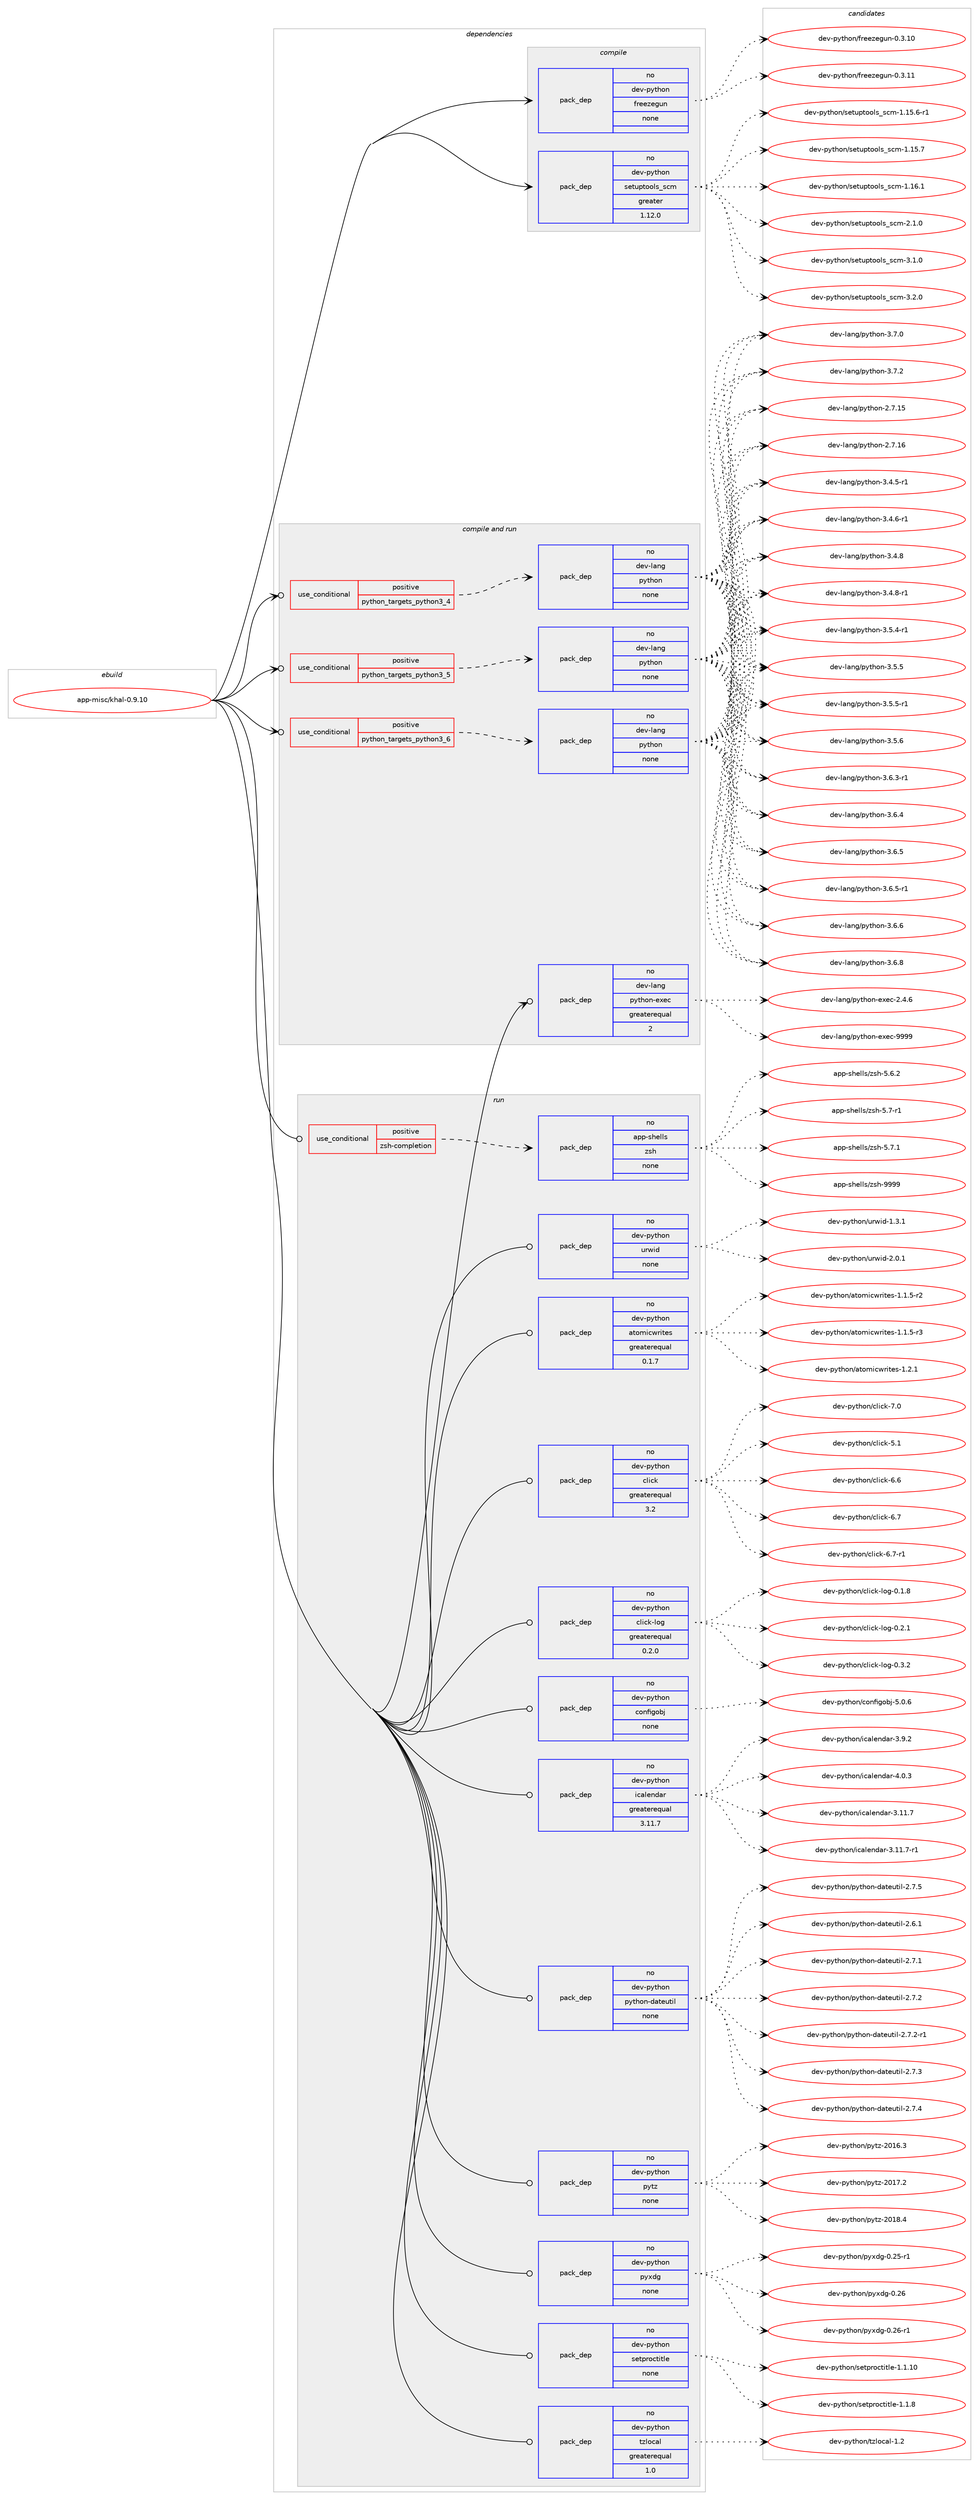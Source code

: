 digraph prolog {

# *************
# Graph options
# *************

newrank=true;
concentrate=true;
compound=true;
graph [rankdir=LR,fontname=Helvetica,fontsize=10,ranksep=1.5];#, ranksep=2.5, nodesep=0.2];
edge  [arrowhead=vee];
node  [fontname=Helvetica,fontsize=10];

# **********
# The ebuild
# **********

subgraph cluster_leftcol {
color=gray;
rank=same;
label=<<i>ebuild</i>>;
id [label="app-misc/khal-0.9.10", color=red, width=4, href="../app-misc/khal-0.9.10.svg"];
}

# ****************
# The dependencies
# ****************

subgraph cluster_midcol {
color=gray;
label=<<i>dependencies</i>>;
subgraph cluster_compile {
fillcolor="#eeeeee";
style=filled;
label=<<i>compile</i>>;
subgraph pack925752 {
dependency1299375 [label=<<TABLE BORDER="0" CELLBORDER="1" CELLSPACING="0" CELLPADDING="4" WIDTH="220"><TR><TD ROWSPAN="6" CELLPADDING="30">pack_dep</TD></TR><TR><TD WIDTH="110">no</TD></TR><TR><TD>dev-python</TD></TR><TR><TD>freezegun</TD></TR><TR><TD>none</TD></TR><TR><TD></TD></TR></TABLE>>, shape=none, color=blue];
}
id:e -> dependency1299375:w [weight=20,style="solid",arrowhead="vee"];
subgraph pack925753 {
dependency1299376 [label=<<TABLE BORDER="0" CELLBORDER="1" CELLSPACING="0" CELLPADDING="4" WIDTH="220"><TR><TD ROWSPAN="6" CELLPADDING="30">pack_dep</TD></TR><TR><TD WIDTH="110">no</TD></TR><TR><TD>dev-python</TD></TR><TR><TD>setuptools_scm</TD></TR><TR><TD>greater</TD></TR><TR><TD>1.12.0</TD></TR></TABLE>>, shape=none, color=blue];
}
id:e -> dependency1299376:w [weight=20,style="solid",arrowhead="vee"];
}
subgraph cluster_compileandrun {
fillcolor="#eeeeee";
style=filled;
label=<<i>compile and run</i>>;
subgraph cond353402 {
dependency1299377 [label=<<TABLE BORDER="0" CELLBORDER="1" CELLSPACING="0" CELLPADDING="4"><TR><TD ROWSPAN="3" CELLPADDING="10">use_conditional</TD></TR><TR><TD>positive</TD></TR><TR><TD>python_targets_python3_4</TD></TR></TABLE>>, shape=none, color=red];
subgraph pack925754 {
dependency1299378 [label=<<TABLE BORDER="0" CELLBORDER="1" CELLSPACING="0" CELLPADDING="4" WIDTH="220"><TR><TD ROWSPAN="6" CELLPADDING="30">pack_dep</TD></TR><TR><TD WIDTH="110">no</TD></TR><TR><TD>dev-lang</TD></TR><TR><TD>python</TD></TR><TR><TD>none</TD></TR><TR><TD></TD></TR></TABLE>>, shape=none, color=blue];
}
dependency1299377:e -> dependency1299378:w [weight=20,style="dashed",arrowhead="vee"];
}
id:e -> dependency1299377:w [weight=20,style="solid",arrowhead="odotvee"];
subgraph cond353403 {
dependency1299379 [label=<<TABLE BORDER="0" CELLBORDER="1" CELLSPACING="0" CELLPADDING="4"><TR><TD ROWSPAN="3" CELLPADDING="10">use_conditional</TD></TR><TR><TD>positive</TD></TR><TR><TD>python_targets_python3_5</TD></TR></TABLE>>, shape=none, color=red];
subgraph pack925755 {
dependency1299380 [label=<<TABLE BORDER="0" CELLBORDER="1" CELLSPACING="0" CELLPADDING="4" WIDTH="220"><TR><TD ROWSPAN="6" CELLPADDING="30">pack_dep</TD></TR><TR><TD WIDTH="110">no</TD></TR><TR><TD>dev-lang</TD></TR><TR><TD>python</TD></TR><TR><TD>none</TD></TR><TR><TD></TD></TR></TABLE>>, shape=none, color=blue];
}
dependency1299379:e -> dependency1299380:w [weight=20,style="dashed",arrowhead="vee"];
}
id:e -> dependency1299379:w [weight=20,style="solid",arrowhead="odotvee"];
subgraph cond353404 {
dependency1299381 [label=<<TABLE BORDER="0" CELLBORDER="1" CELLSPACING="0" CELLPADDING="4"><TR><TD ROWSPAN="3" CELLPADDING="10">use_conditional</TD></TR><TR><TD>positive</TD></TR><TR><TD>python_targets_python3_6</TD></TR></TABLE>>, shape=none, color=red];
subgraph pack925756 {
dependency1299382 [label=<<TABLE BORDER="0" CELLBORDER="1" CELLSPACING="0" CELLPADDING="4" WIDTH="220"><TR><TD ROWSPAN="6" CELLPADDING="30">pack_dep</TD></TR><TR><TD WIDTH="110">no</TD></TR><TR><TD>dev-lang</TD></TR><TR><TD>python</TD></TR><TR><TD>none</TD></TR><TR><TD></TD></TR></TABLE>>, shape=none, color=blue];
}
dependency1299381:e -> dependency1299382:w [weight=20,style="dashed",arrowhead="vee"];
}
id:e -> dependency1299381:w [weight=20,style="solid",arrowhead="odotvee"];
subgraph pack925757 {
dependency1299383 [label=<<TABLE BORDER="0" CELLBORDER="1" CELLSPACING="0" CELLPADDING="4" WIDTH="220"><TR><TD ROWSPAN="6" CELLPADDING="30">pack_dep</TD></TR><TR><TD WIDTH="110">no</TD></TR><TR><TD>dev-lang</TD></TR><TR><TD>python-exec</TD></TR><TR><TD>greaterequal</TD></TR><TR><TD>2</TD></TR></TABLE>>, shape=none, color=blue];
}
id:e -> dependency1299383:w [weight=20,style="solid",arrowhead="odotvee"];
}
subgraph cluster_run {
fillcolor="#eeeeee";
style=filled;
label=<<i>run</i>>;
subgraph cond353405 {
dependency1299384 [label=<<TABLE BORDER="0" CELLBORDER="1" CELLSPACING="0" CELLPADDING="4"><TR><TD ROWSPAN="3" CELLPADDING="10">use_conditional</TD></TR><TR><TD>positive</TD></TR><TR><TD>zsh-completion</TD></TR></TABLE>>, shape=none, color=red];
subgraph pack925758 {
dependency1299385 [label=<<TABLE BORDER="0" CELLBORDER="1" CELLSPACING="0" CELLPADDING="4" WIDTH="220"><TR><TD ROWSPAN="6" CELLPADDING="30">pack_dep</TD></TR><TR><TD WIDTH="110">no</TD></TR><TR><TD>app-shells</TD></TR><TR><TD>zsh</TD></TR><TR><TD>none</TD></TR><TR><TD></TD></TR></TABLE>>, shape=none, color=blue];
}
dependency1299384:e -> dependency1299385:w [weight=20,style="dashed",arrowhead="vee"];
}
id:e -> dependency1299384:w [weight=20,style="solid",arrowhead="odot"];
subgraph pack925759 {
dependency1299386 [label=<<TABLE BORDER="0" CELLBORDER="1" CELLSPACING="0" CELLPADDING="4" WIDTH="220"><TR><TD ROWSPAN="6" CELLPADDING="30">pack_dep</TD></TR><TR><TD WIDTH="110">no</TD></TR><TR><TD>dev-python</TD></TR><TR><TD>atomicwrites</TD></TR><TR><TD>greaterequal</TD></TR><TR><TD>0.1.7</TD></TR></TABLE>>, shape=none, color=blue];
}
id:e -> dependency1299386:w [weight=20,style="solid",arrowhead="odot"];
subgraph pack925760 {
dependency1299387 [label=<<TABLE BORDER="0" CELLBORDER="1" CELLSPACING="0" CELLPADDING="4" WIDTH="220"><TR><TD ROWSPAN="6" CELLPADDING="30">pack_dep</TD></TR><TR><TD WIDTH="110">no</TD></TR><TR><TD>dev-python</TD></TR><TR><TD>click</TD></TR><TR><TD>greaterequal</TD></TR><TR><TD>3.2</TD></TR></TABLE>>, shape=none, color=blue];
}
id:e -> dependency1299387:w [weight=20,style="solid",arrowhead="odot"];
subgraph pack925761 {
dependency1299388 [label=<<TABLE BORDER="0" CELLBORDER="1" CELLSPACING="0" CELLPADDING="4" WIDTH="220"><TR><TD ROWSPAN="6" CELLPADDING="30">pack_dep</TD></TR><TR><TD WIDTH="110">no</TD></TR><TR><TD>dev-python</TD></TR><TR><TD>click-log</TD></TR><TR><TD>greaterequal</TD></TR><TR><TD>0.2.0</TD></TR></TABLE>>, shape=none, color=blue];
}
id:e -> dependency1299388:w [weight=20,style="solid",arrowhead="odot"];
subgraph pack925762 {
dependency1299389 [label=<<TABLE BORDER="0" CELLBORDER="1" CELLSPACING="0" CELLPADDING="4" WIDTH="220"><TR><TD ROWSPAN="6" CELLPADDING="30">pack_dep</TD></TR><TR><TD WIDTH="110">no</TD></TR><TR><TD>dev-python</TD></TR><TR><TD>configobj</TD></TR><TR><TD>none</TD></TR><TR><TD></TD></TR></TABLE>>, shape=none, color=blue];
}
id:e -> dependency1299389:w [weight=20,style="solid",arrowhead="odot"];
subgraph pack925763 {
dependency1299390 [label=<<TABLE BORDER="0" CELLBORDER="1" CELLSPACING="0" CELLPADDING="4" WIDTH="220"><TR><TD ROWSPAN="6" CELLPADDING="30">pack_dep</TD></TR><TR><TD WIDTH="110">no</TD></TR><TR><TD>dev-python</TD></TR><TR><TD>icalendar</TD></TR><TR><TD>greaterequal</TD></TR><TR><TD>3.11.7</TD></TR></TABLE>>, shape=none, color=blue];
}
id:e -> dependency1299390:w [weight=20,style="solid",arrowhead="odot"];
subgraph pack925764 {
dependency1299391 [label=<<TABLE BORDER="0" CELLBORDER="1" CELLSPACING="0" CELLPADDING="4" WIDTH="220"><TR><TD ROWSPAN="6" CELLPADDING="30">pack_dep</TD></TR><TR><TD WIDTH="110">no</TD></TR><TR><TD>dev-python</TD></TR><TR><TD>python-dateutil</TD></TR><TR><TD>none</TD></TR><TR><TD></TD></TR></TABLE>>, shape=none, color=blue];
}
id:e -> dependency1299391:w [weight=20,style="solid",arrowhead="odot"];
subgraph pack925765 {
dependency1299392 [label=<<TABLE BORDER="0" CELLBORDER="1" CELLSPACING="0" CELLPADDING="4" WIDTH="220"><TR><TD ROWSPAN="6" CELLPADDING="30">pack_dep</TD></TR><TR><TD WIDTH="110">no</TD></TR><TR><TD>dev-python</TD></TR><TR><TD>pytz</TD></TR><TR><TD>none</TD></TR><TR><TD></TD></TR></TABLE>>, shape=none, color=blue];
}
id:e -> dependency1299392:w [weight=20,style="solid",arrowhead="odot"];
subgraph pack925766 {
dependency1299393 [label=<<TABLE BORDER="0" CELLBORDER="1" CELLSPACING="0" CELLPADDING="4" WIDTH="220"><TR><TD ROWSPAN="6" CELLPADDING="30">pack_dep</TD></TR><TR><TD WIDTH="110">no</TD></TR><TR><TD>dev-python</TD></TR><TR><TD>pyxdg</TD></TR><TR><TD>none</TD></TR><TR><TD></TD></TR></TABLE>>, shape=none, color=blue];
}
id:e -> dependency1299393:w [weight=20,style="solid",arrowhead="odot"];
subgraph pack925767 {
dependency1299394 [label=<<TABLE BORDER="0" CELLBORDER="1" CELLSPACING="0" CELLPADDING="4" WIDTH="220"><TR><TD ROWSPAN="6" CELLPADDING="30">pack_dep</TD></TR><TR><TD WIDTH="110">no</TD></TR><TR><TD>dev-python</TD></TR><TR><TD>setproctitle</TD></TR><TR><TD>none</TD></TR><TR><TD></TD></TR></TABLE>>, shape=none, color=blue];
}
id:e -> dependency1299394:w [weight=20,style="solid",arrowhead="odot"];
subgraph pack925768 {
dependency1299395 [label=<<TABLE BORDER="0" CELLBORDER="1" CELLSPACING="0" CELLPADDING="4" WIDTH="220"><TR><TD ROWSPAN="6" CELLPADDING="30">pack_dep</TD></TR><TR><TD WIDTH="110">no</TD></TR><TR><TD>dev-python</TD></TR><TR><TD>tzlocal</TD></TR><TR><TD>greaterequal</TD></TR><TR><TD>1.0</TD></TR></TABLE>>, shape=none, color=blue];
}
id:e -> dependency1299395:w [weight=20,style="solid",arrowhead="odot"];
subgraph pack925769 {
dependency1299396 [label=<<TABLE BORDER="0" CELLBORDER="1" CELLSPACING="0" CELLPADDING="4" WIDTH="220"><TR><TD ROWSPAN="6" CELLPADDING="30">pack_dep</TD></TR><TR><TD WIDTH="110">no</TD></TR><TR><TD>dev-python</TD></TR><TR><TD>urwid</TD></TR><TR><TD>none</TD></TR><TR><TD></TD></TR></TABLE>>, shape=none, color=blue];
}
id:e -> dependency1299396:w [weight=20,style="solid",arrowhead="odot"];
}
}

# **************
# The candidates
# **************

subgraph cluster_choices {
rank=same;
color=gray;
label=<<i>candidates</i>>;

subgraph choice925752 {
color=black;
nodesep=1;
choice100101118451121211161041111104710211410110112210110311711045484651464948 [label="dev-python/freezegun-0.3.10", color=red, width=4,href="../dev-python/freezegun-0.3.10.svg"];
choice100101118451121211161041111104710211410110112210110311711045484651464949 [label="dev-python/freezegun-0.3.11", color=red, width=4,href="../dev-python/freezegun-0.3.11.svg"];
dependency1299375:e -> choice100101118451121211161041111104710211410110112210110311711045484651464948:w [style=dotted,weight="100"];
dependency1299375:e -> choice100101118451121211161041111104710211410110112210110311711045484651464949:w [style=dotted,weight="100"];
}
subgraph choice925753 {
color=black;
nodesep=1;
choice10010111845112121116104111110471151011161171121161111111081159511599109454946495346544511449 [label="dev-python/setuptools_scm-1.15.6-r1", color=red, width=4,href="../dev-python/setuptools_scm-1.15.6-r1.svg"];
choice1001011184511212111610411111047115101116117112116111111108115951159910945494649534655 [label="dev-python/setuptools_scm-1.15.7", color=red, width=4,href="../dev-python/setuptools_scm-1.15.7.svg"];
choice1001011184511212111610411111047115101116117112116111111108115951159910945494649544649 [label="dev-python/setuptools_scm-1.16.1", color=red, width=4,href="../dev-python/setuptools_scm-1.16.1.svg"];
choice10010111845112121116104111110471151011161171121161111111081159511599109455046494648 [label="dev-python/setuptools_scm-2.1.0", color=red, width=4,href="../dev-python/setuptools_scm-2.1.0.svg"];
choice10010111845112121116104111110471151011161171121161111111081159511599109455146494648 [label="dev-python/setuptools_scm-3.1.0", color=red, width=4,href="../dev-python/setuptools_scm-3.1.0.svg"];
choice10010111845112121116104111110471151011161171121161111111081159511599109455146504648 [label="dev-python/setuptools_scm-3.2.0", color=red, width=4,href="../dev-python/setuptools_scm-3.2.0.svg"];
dependency1299376:e -> choice10010111845112121116104111110471151011161171121161111111081159511599109454946495346544511449:w [style=dotted,weight="100"];
dependency1299376:e -> choice1001011184511212111610411111047115101116117112116111111108115951159910945494649534655:w [style=dotted,weight="100"];
dependency1299376:e -> choice1001011184511212111610411111047115101116117112116111111108115951159910945494649544649:w [style=dotted,weight="100"];
dependency1299376:e -> choice10010111845112121116104111110471151011161171121161111111081159511599109455046494648:w [style=dotted,weight="100"];
dependency1299376:e -> choice10010111845112121116104111110471151011161171121161111111081159511599109455146494648:w [style=dotted,weight="100"];
dependency1299376:e -> choice10010111845112121116104111110471151011161171121161111111081159511599109455146504648:w [style=dotted,weight="100"];
}
subgraph choice925754 {
color=black;
nodesep=1;
choice10010111845108971101034711212111610411111045504655464953 [label="dev-lang/python-2.7.15", color=red, width=4,href="../dev-lang/python-2.7.15.svg"];
choice10010111845108971101034711212111610411111045504655464954 [label="dev-lang/python-2.7.16", color=red, width=4,href="../dev-lang/python-2.7.16.svg"];
choice1001011184510897110103471121211161041111104551465246534511449 [label="dev-lang/python-3.4.5-r1", color=red, width=4,href="../dev-lang/python-3.4.5-r1.svg"];
choice1001011184510897110103471121211161041111104551465246544511449 [label="dev-lang/python-3.4.6-r1", color=red, width=4,href="../dev-lang/python-3.4.6-r1.svg"];
choice100101118451089711010347112121116104111110455146524656 [label="dev-lang/python-3.4.8", color=red, width=4,href="../dev-lang/python-3.4.8.svg"];
choice1001011184510897110103471121211161041111104551465246564511449 [label="dev-lang/python-3.4.8-r1", color=red, width=4,href="../dev-lang/python-3.4.8-r1.svg"];
choice1001011184510897110103471121211161041111104551465346524511449 [label="dev-lang/python-3.5.4-r1", color=red, width=4,href="../dev-lang/python-3.5.4-r1.svg"];
choice100101118451089711010347112121116104111110455146534653 [label="dev-lang/python-3.5.5", color=red, width=4,href="../dev-lang/python-3.5.5.svg"];
choice1001011184510897110103471121211161041111104551465346534511449 [label="dev-lang/python-3.5.5-r1", color=red, width=4,href="../dev-lang/python-3.5.5-r1.svg"];
choice100101118451089711010347112121116104111110455146534654 [label="dev-lang/python-3.5.6", color=red, width=4,href="../dev-lang/python-3.5.6.svg"];
choice1001011184510897110103471121211161041111104551465446514511449 [label="dev-lang/python-3.6.3-r1", color=red, width=4,href="../dev-lang/python-3.6.3-r1.svg"];
choice100101118451089711010347112121116104111110455146544652 [label="dev-lang/python-3.6.4", color=red, width=4,href="../dev-lang/python-3.6.4.svg"];
choice100101118451089711010347112121116104111110455146544653 [label="dev-lang/python-3.6.5", color=red, width=4,href="../dev-lang/python-3.6.5.svg"];
choice1001011184510897110103471121211161041111104551465446534511449 [label="dev-lang/python-3.6.5-r1", color=red, width=4,href="../dev-lang/python-3.6.5-r1.svg"];
choice100101118451089711010347112121116104111110455146544654 [label="dev-lang/python-3.6.6", color=red, width=4,href="../dev-lang/python-3.6.6.svg"];
choice100101118451089711010347112121116104111110455146544656 [label="dev-lang/python-3.6.8", color=red, width=4,href="../dev-lang/python-3.6.8.svg"];
choice100101118451089711010347112121116104111110455146554648 [label="dev-lang/python-3.7.0", color=red, width=4,href="../dev-lang/python-3.7.0.svg"];
choice100101118451089711010347112121116104111110455146554650 [label="dev-lang/python-3.7.2", color=red, width=4,href="../dev-lang/python-3.7.2.svg"];
dependency1299378:e -> choice10010111845108971101034711212111610411111045504655464953:w [style=dotted,weight="100"];
dependency1299378:e -> choice10010111845108971101034711212111610411111045504655464954:w [style=dotted,weight="100"];
dependency1299378:e -> choice1001011184510897110103471121211161041111104551465246534511449:w [style=dotted,weight="100"];
dependency1299378:e -> choice1001011184510897110103471121211161041111104551465246544511449:w [style=dotted,weight="100"];
dependency1299378:e -> choice100101118451089711010347112121116104111110455146524656:w [style=dotted,weight="100"];
dependency1299378:e -> choice1001011184510897110103471121211161041111104551465246564511449:w [style=dotted,weight="100"];
dependency1299378:e -> choice1001011184510897110103471121211161041111104551465346524511449:w [style=dotted,weight="100"];
dependency1299378:e -> choice100101118451089711010347112121116104111110455146534653:w [style=dotted,weight="100"];
dependency1299378:e -> choice1001011184510897110103471121211161041111104551465346534511449:w [style=dotted,weight="100"];
dependency1299378:e -> choice100101118451089711010347112121116104111110455146534654:w [style=dotted,weight="100"];
dependency1299378:e -> choice1001011184510897110103471121211161041111104551465446514511449:w [style=dotted,weight="100"];
dependency1299378:e -> choice100101118451089711010347112121116104111110455146544652:w [style=dotted,weight="100"];
dependency1299378:e -> choice100101118451089711010347112121116104111110455146544653:w [style=dotted,weight="100"];
dependency1299378:e -> choice1001011184510897110103471121211161041111104551465446534511449:w [style=dotted,weight="100"];
dependency1299378:e -> choice100101118451089711010347112121116104111110455146544654:w [style=dotted,weight="100"];
dependency1299378:e -> choice100101118451089711010347112121116104111110455146544656:w [style=dotted,weight="100"];
dependency1299378:e -> choice100101118451089711010347112121116104111110455146554648:w [style=dotted,weight="100"];
dependency1299378:e -> choice100101118451089711010347112121116104111110455146554650:w [style=dotted,weight="100"];
}
subgraph choice925755 {
color=black;
nodesep=1;
choice10010111845108971101034711212111610411111045504655464953 [label="dev-lang/python-2.7.15", color=red, width=4,href="../dev-lang/python-2.7.15.svg"];
choice10010111845108971101034711212111610411111045504655464954 [label="dev-lang/python-2.7.16", color=red, width=4,href="../dev-lang/python-2.7.16.svg"];
choice1001011184510897110103471121211161041111104551465246534511449 [label="dev-lang/python-3.4.5-r1", color=red, width=4,href="../dev-lang/python-3.4.5-r1.svg"];
choice1001011184510897110103471121211161041111104551465246544511449 [label="dev-lang/python-3.4.6-r1", color=red, width=4,href="../dev-lang/python-3.4.6-r1.svg"];
choice100101118451089711010347112121116104111110455146524656 [label="dev-lang/python-3.4.8", color=red, width=4,href="../dev-lang/python-3.4.8.svg"];
choice1001011184510897110103471121211161041111104551465246564511449 [label="dev-lang/python-3.4.8-r1", color=red, width=4,href="../dev-lang/python-3.4.8-r1.svg"];
choice1001011184510897110103471121211161041111104551465346524511449 [label="dev-lang/python-3.5.4-r1", color=red, width=4,href="../dev-lang/python-3.5.4-r1.svg"];
choice100101118451089711010347112121116104111110455146534653 [label="dev-lang/python-3.5.5", color=red, width=4,href="../dev-lang/python-3.5.5.svg"];
choice1001011184510897110103471121211161041111104551465346534511449 [label="dev-lang/python-3.5.5-r1", color=red, width=4,href="../dev-lang/python-3.5.5-r1.svg"];
choice100101118451089711010347112121116104111110455146534654 [label="dev-lang/python-3.5.6", color=red, width=4,href="../dev-lang/python-3.5.6.svg"];
choice1001011184510897110103471121211161041111104551465446514511449 [label="dev-lang/python-3.6.3-r1", color=red, width=4,href="../dev-lang/python-3.6.3-r1.svg"];
choice100101118451089711010347112121116104111110455146544652 [label="dev-lang/python-3.6.4", color=red, width=4,href="../dev-lang/python-3.6.4.svg"];
choice100101118451089711010347112121116104111110455146544653 [label="dev-lang/python-3.6.5", color=red, width=4,href="../dev-lang/python-3.6.5.svg"];
choice1001011184510897110103471121211161041111104551465446534511449 [label="dev-lang/python-3.6.5-r1", color=red, width=4,href="../dev-lang/python-3.6.5-r1.svg"];
choice100101118451089711010347112121116104111110455146544654 [label="dev-lang/python-3.6.6", color=red, width=4,href="../dev-lang/python-3.6.6.svg"];
choice100101118451089711010347112121116104111110455146544656 [label="dev-lang/python-3.6.8", color=red, width=4,href="../dev-lang/python-3.6.8.svg"];
choice100101118451089711010347112121116104111110455146554648 [label="dev-lang/python-3.7.0", color=red, width=4,href="../dev-lang/python-3.7.0.svg"];
choice100101118451089711010347112121116104111110455146554650 [label="dev-lang/python-3.7.2", color=red, width=4,href="../dev-lang/python-3.7.2.svg"];
dependency1299380:e -> choice10010111845108971101034711212111610411111045504655464953:w [style=dotted,weight="100"];
dependency1299380:e -> choice10010111845108971101034711212111610411111045504655464954:w [style=dotted,weight="100"];
dependency1299380:e -> choice1001011184510897110103471121211161041111104551465246534511449:w [style=dotted,weight="100"];
dependency1299380:e -> choice1001011184510897110103471121211161041111104551465246544511449:w [style=dotted,weight="100"];
dependency1299380:e -> choice100101118451089711010347112121116104111110455146524656:w [style=dotted,weight="100"];
dependency1299380:e -> choice1001011184510897110103471121211161041111104551465246564511449:w [style=dotted,weight="100"];
dependency1299380:e -> choice1001011184510897110103471121211161041111104551465346524511449:w [style=dotted,weight="100"];
dependency1299380:e -> choice100101118451089711010347112121116104111110455146534653:w [style=dotted,weight="100"];
dependency1299380:e -> choice1001011184510897110103471121211161041111104551465346534511449:w [style=dotted,weight="100"];
dependency1299380:e -> choice100101118451089711010347112121116104111110455146534654:w [style=dotted,weight="100"];
dependency1299380:e -> choice1001011184510897110103471121211161041111104551465446514511449:w [style=dotted,weight="100"];
dependency1299380:e -> choice100101118451089711010347112121116104111110455146544652:w [style=dotted,weight="100"];
dependency1299380:e -> choice100101118451089711010347112121116104111110455146544653:w [style=dotted,weight="100"];
dependency1299380:e -> choice1001011184510897110103471121211161041111104551465446534511449:w [style=dotted,weight="100"];
dependency1299380:e -> choice100101118451089711010347112121116104111110455146544654:w [style=dotted,weight="100"];
dependency1299380:e -> choice100101118451089711010347112121116104111110455146544656:w [style=dotted,weight="100"];
dependency1299380:e -> choice100101118451089711010347112121116104111110455146554648:w [style=dotted,weight="100"];
dependency1299380:e -> choice100101118451089711010347112121116104111110455146554650:w [style=dotted,weight="100"];
}
subgraph choice925756 {
color=black;
nodesep=1;
choice10010111845108971101034711212111610411111045504655464953 [label="dev-lang/python-2.7.15", color=red, width=4,href="../dev-lang/python-2.7.15.svg"];
choice10010111845108971101034711212111610411111045504655464954 [label="dev-lang/python-2.7.16", color=red, width=4,href="../dev-lang/python-2.7.16.svg"];
choice1001011184510897110103471121211161041111104551465246534511449 [label="dev-lang/python-3.4.5-r1", color=red, width=4,href="../dev-lang/python-3.4.5-r1.svg"];
choice1001011184510897110103471121211161041111104551465246544511449 [label="dev-lang/python-3.4.6-r1", color=red, width=4,href="../dev-lang/python-3.4.6-r1.svg"];
choice100101118451089711010347112121116104111110455146524656 [label="dev-lang/python-3.4.8", color=red, width=4,href="../dev-lang/python-3.4.8.svg"];
choice1001011184510897110103471121211161041111104551465246564511449 [label="dev-lang/python-3.4.8-r1", color=red, width=4,href="../dev-lang/python-3.4.8-r1.svg"];
choice1001011184510897110103471121211161041111104551465346524511449 [label="dev-lang/python-3.5.4-r1", color=red, width=4,href="../dev-lang/python-3.5.4-r1.svg"];
choice100101118451089711010347112121116104111110455146534653 [label="dev-lang/python-3.5.5", color=red, width=4,href="../dev-lang/python-3.5.5.svg"];
choice1001011184510897110103471121211161041111104551465346534511449 [label="dev-lang/python-3.5.5-r1", color=red, width=4,href="../dev-lang/python-3.5.5-r1.svg"];
choice100101118451089711010347112121116104111110455146534654 [label="dev-lang/python-3.5.6", color=red, width=4,href="../dev-lang/python-3.5.6.svg"];
choice1001011184510897110103471121211161041111104551465446514511449 [label="dev-lang/python-3.6.3-r1", color=red, width=4,href="../dev-lang/python-3.6.3-r1.svg"];
choice100101118451089711010347112121116104111110455146544652 [label="dev-lang/python-3.6.4", color=red, width=4,href="../dev-lang/python-3.6.4.svg"];
choice100101118451089711010347112121116104111110455146544653 [label="dev-lang/python-3.6.5", color=red, width=4,href="../dev-lang/python-3.6.5.svg"];
choice1001011184510897110103471121211161041111104551465446534511449 [label="dev-lang/python-3.6.5-r1", color=red, width=4,href="../dev-lang/python-3.6.5-r1.svg"];
choice100101118451089711010347112121116104111110455146544654 [label="dev-lang/python-3.6.6", color=red, width=4,href="../dev-lang/python-3.6.6.svg"];
choice100101118451089711010347112121116104111110455146544656 [label="dev-lang/python-3.6.8", color=red, width=4,href="../dev-lang/python-3.6.8.svg"];
choice100101118451089711010347112121116104111110455146554648 [label="dev-lang/python-3.7.0", color=red, width=4,href="../dev-lang/python-3.7.0.svg"];
choice100101118451089711010347112121116104111110455146554650 [label="dev-lang/python-3.7.2", color=red, width=4,href="../dev-lang/python-3.7.2.svg"];
dependency1299382:e -> choice10010111845108971101034711212111610411111045504655464953:w [style=dotted,weight="100"];
dependency1299382:e -> choice10010111845108971101034711212111610411111045504655464954:w [style=dotted,weight="100"];
dependency1299382:e -> choice1001011184510897110103471121211161041111104551465246534511449:w [style=dotted,weight="100"];
dependency1299382:e -> choice1001011184510897110103471121211161041111104551465246544511449:w [style=dotted,weight="100"];
dependency1299382:e -> choice100101118451089711010347112121116104111110455146524656:w [style=dotted,weight="100"];
dependency1299382:e -> choice1001011184510897110103471121211161041111104551465246564511449:w [style=dotted,weight="100"];
dependency1299382:e -> choice1001011184510897110103471121211161041111104551465346524511449:w [style=dotted,weight="100"];
dependency1299382:e -> choice100101118451089711010347112121116104111110455146534653:w [style=dotted,weight="100"];
dependency1299382:e -> choice1001011184510897110103471121211161041111104551465346534511449:w [style=dotted,weight="100"];
dependency1299382:e -> choice100101118451089711010347112121116104111110455146534654:w [style=dotted,weight="100"];
dependency1299382:e -> choice1001011184510897110103471121211161041111104551465446514511449:w [style=dotted,weight="100"];
dependency1299382:e -> choice100101118451089711010347112121116104111110455146544652:w [style=dotted,weight="100"];
dependency1299382:e -> choice100101118451089711010347112121116104111110455146544653:w [style=dotted,weight="100"];
dependency1299382:e -> choice1001011184510897110103471121211161041111104551465446534511449:w [style=dotted,weight="100"];
dependency1299382:e -> choice100101118451089711010347112121116104111110455146544654:w [style=dotted,weight="100"];
dependency1299382:e -> choice100101118451089711010347112121116104111110455146544656:w [style=dotted,weight="100"];
dependency1299382:e -> choice100101118451089711010347112121116104111110455146554648:w [style=dotted,weight="100"];
dependency1299382:e -> choice100101118451089711010347112121116104111110455146554650:w [style=dotted,weight="100"];
}
subgraph choice925757 {
color=black;
nodesep=1;
choice1001011184510897110103471121211161041111104510112010199455046524654 [label="dev-lang/python-exec-2.4.6", color=red, width=4,href="../dev-lang/python-exec-2.4.6.svg"];
choice10010111845108971101034711212111610411111045101120101994557575757 [label="dev-lang/python-exec-9999", color=red, width=4,href="../dev-lang/python-exec-9999.svg"];
dependency1299383:e -> choice1001011184510897110103471121211161041111104510112010199455046524654:w [style=dotted,weight="100"];
dependency1299383:e -> choice10010111845108971101034711212111610411111045101120101994557575757:w [style=dotted,weight="100"];
}
subgraph choice925758 {
color=black;
nodesep=1;
choice971121124511510410110810811547122115104455346544650 [label="app-shells/zsh-5.6.2", color=red, width=4,href="../app-shells/zsh-5.6.2.svg"];
choice971121124511510410110810811547122115104455346554511449 [label="app-shells/zsh-5.7-r1", color=red, width=4,href="../app-shells/zsh-5.7-r1.svg"];
choice971121124511510410110810811547122115104455346554649 [label="app-shells/zsh-5.7.1", color=red, width=4,href="../app-shells/zsh-5.7.1.svg"];
choice9711211245115104101108108115471221151044557575757 [label="app-shells/zsh-9999", color=red, width=4,href="../app-shells/zsh-9999.svg"];
dependency1299385:e -> choice971121124511510410110810811547122115104455346544650:w [style=dotted,weight="100"];
dependency1299385:e -> choice971121124511510410110810811547122115104455346554511449:w [style=dotted,weight="100"];
dependency1299385:e -> choice971121124511510410110810811547122115104455346554649:w [style=dotted,weight="100"];
dependency1299385:e -> choice9711211245115104101108108115471221151044557575757:w [style=dotted,weight="100"];
}
subgraph choice925759 {
color=black;
nodesep=1;
choice100101118451121211161041111104797116111109105991191141051161011154549464946534511450 [label="dev-python/atomicwrites-1.1.5-r2", color=red, width=4,href="../dev-python/atomicwrites-1.1.5-r2.svg"];
choice100101118451121211161041111104797116111109105991191141051161011154549464946534511451 [label="dev-python/atomicwrites-1.1.5-r3", color=red, width=4,href="../dev-python/atomicwrites-1.1.5-r3.svg"];
choice10010111845112121116104111110479711611110910599119114105116101115454946504649 [label="dev-python/atomicwrites-1.2.1", color=red, width=4,href="../dev-python/atomicwrites-1.2.1.svg"];
dependency1299386:e -> choice100101118451121211161041111104797116111109105991191141051161011154549464946534511450:w [style=dotted,weight="100"];
dependency1299386:e -> choice100101118451121211161041111104797116111109105991191141051161011154549464946534511451:w [style=dotted,weight="100"];
dependency1299386:e -> choice10010111845112121116104111110479711611110910599119114105116101115454946504649:w [style=dotted,weight="100"];
}
subgraph choice925760 {
color=black;
nodesep=1;
choice1001011184511212111610411111047991081059910745534649 [label="dev-python/click-5.1", color=red, width=4,href="../dev-python/click-5.1.svg"];
choice1001011184511212111610411111047991081059910745544654 [label="dev-python/click-6.6", color=red, width=4,href="../dev-python/click-6.6.svg"];
choice1001011184511212111610411111047991081059910745544655 [label="dev-python/click-6.7", color=red, width=4,href="../dev-python/click-6.7.svg"];
choice10010111845112121116104111110479910810599107455446554511449 [label="dev-python/click-6.7-r1", color=red, width=4,href="../dev-python/click-6.7-r1.svg"];
choice1001011184511212111610411111047991081059910745554648 [label="dev-python/click-7.0", color=red, width=4,href="../dev-python/click-7.0.svg"];
dependency1299387:e -> choice1001011184511212111610411111047991081059910745534649:w [style=dotted,weight="100"];
dependency1299387:e -> choice1001011184511212111610411111047991081059910745544654:w [style=dotted,weight="100"];
dependency1299387:e -> choice1001011184511212111610411111047991081059910745544655:w [style=dotted,weight="100"];
dependency1299387:e -> choice10010111845112121116104111110479910810599107455446554511449:w [style=dotted,weight="100"];
dependency1299387:e -> choice1001011184511212111610411111047991081059910745554648:w [style=dotted,weight="100"];
}
subgraph choice925761 {
color=black;
nodesep=1;
choice1001011184511212111610411111047991081059910745108111103454846494656 [label="dev-python/click-log-0.1.8", color=red, width=4,href="../dev-python/click-log-0.1.8.svg"];
choice1001011184511212111610411111047991081059910745108111103454846504649 [label="dev-python/click-log-0.2.1", color=red, width=4,href="../dev-python/click-log-0.2.1.svg"];
choice1001011184511212111610411111047991081059910745108111103454846514650 [label="dev-python/click-log-0.3.2", color=red, width=4,href="../dev-python/click-log-0.3.2.svg"];
dependency1299388:e -> choice1001011184511212111610411111047991081059910745108111103454846494656:w [style=dotted,weight="100"];
dependency1299388:e -> choice1001011184511212111610411111047991081059910745108111103454846504649:w [style=dotted,weight="100"];
dependency1299388:e -> choice1001011184511212111610411111047991081059910745108111103454846514650:w [style=dotted,weight="100"];
}
subgraph choice925762 {
color=black;
nodesep=1;
choice10010111845112121116104111110479911111010210510311198106455346484654 [label="dev-python/configobj-5.0.6", color=red, width=4,href="../dev-python/configobj-5.0.6.svg"];
dependency1299389:e -> choice10010111845112121116104111110479911111010210510311198106455346484654:w [style=dotted,weight="100"];
}
subgraph choice925763 {
color=black;
nodesep=1;
choice100101118451121211161041111104710599971081011101009711445514649494655 [label="dev-python/icalendar-3.11.7", color=red, width=4,href="../dev-python/icalendar-3.11.7.svg"];
choice1001011184511212111610411111047105999710810111010097114455146494946554511449 [label="dev-python/icalendar-3.11.7-r1", color=red, width=4,href="../dev-python/icalendar-3.11.7-r1.svg"];
choice1001011184511212111610411111047105999710810111010097114455146574650 [label="dev-python/icalendar-3.9.2", color=red, width=4,href="../dev-python/icalendar-3.9.2.svg"];
choice1001011184511212111610411111047105999710810111010097114455246484651 [label="dev-python/icalendar-4.0.3", color=red, width=4,href="../dev-python/icalendar-4.0.3.svg"];
dependency1299390:e -> choice100101118451121211161041111104710599971081011101009711445514649494655:w [style=dotted,weight="100"];
dependency1299390:e -> choice1001011184511212111610411111047105999710810111010097114455146494946554511449:w [style=dotted,weight="100"];
dependency1299390:e -> choice1001011184511212111610411111047105999710810111010097114455146574650:w [style=dotted,weight="100"];
dependency1299390:e -> choice1001011184511212111610411111047105999710810111010097114455246484651:w [style=dotted,weight="100"];
}
subgraph choice925764 {
color=black;
nodesep=1;
choice10010111845112121116104111110471121211161041111104510097116101117116105108455046544649 [label="dev-python/python-dateutil-2.6.1", color=red, width=4,href="../dev-python/python-dateutil-2.6.1.svg"];
choice10010111845112121116104111110471121211161041111104510097116101117116105108455046554649 [label="dev-python/python-dateutil-2.7.1", color=red, width=4,href="../dev-python/python-dateutil-2.7.1.svg"];
choice10010111845112121116104111110471121211161041111104510097116101117116105108455046554650 [label="dev-python/python-dateutil-2.7.2", color=red, width=4,href="../dev-python/python-dateutil-2.7.2.svg"];
choice100101118451121211161041111104711212111610411111045100971161011171161051084550465546504511449 [label="dev-python/python-dateutil-2.7.2-r1", color=red, width=4,href="../dev-python/python-dateutil-2.7.2-r1.svg"];
choice10010111845112121116104111110471121211161041111104510097116101117116105108455046554651 [label="dev-python/python-dateutil-2.7.3", color=red, width=4,href="../dev-python/python-dateutil-2.7.3.svg"];
choice10010111845112121116104111110471121211161041111104510097116101117116105108455046554652 [label="dev-python/python-dateutil-2.7.4", color=red, width=4,href="../dev-python/python-dateutil-2.7.4.svg"];
choice10010111845112121116104111110471121211161041111104510097116101117116105108455046554653 [label="dev-python/python-dateutil-2.7.5", color=red, width=4,href="../dev-python/python-dateutil-2.7.5.svg"];
dependency1299391:e -> choice10010111845112121116104111110471121211161041111104510097116101117116105108455046544649:w [style=dotted,weight="100"];
dependency1299391:e -> choice10010111845112121116104111110471121211161041111104510097116101117116105108455046554649:w [style=dotted,weight="100"];
dependency1299391:e -> choice10010111845112121116104111110471121211161041111104510097116101117116105108455046554650:w [style=dotted,weight="100"];
dependency1299391:e -> choice100101118451121211161041111104711212111610411111045100971161011171161051084550465546504511449:w [style=dotted,weight="100"];
dependency1299391:e -> choice10010111845112121116104111110471121211161041111104510097116101117116105108455046554651:w [style=dotted,weight="100"];
dependency1299391:e -> choice10010111845112121116104111110471121211161041111104510097116101117116105108455046554652:w [style=dotted,weight="100"];
dependency1299391:e -> choice10010111845112121116104111110471121211161041111104510097116101117116105108455046554653:w [style=dotted,weight="100"];
}
subgraph choice925765 {
color=black;
nodesep=1;
choice100101118451121211161041111104711212111612245504849544651 [label="dev-python/pytz-2016.3", color=red, width=4,href="../dev-python/pytz-2016.3.svg"];
choice100101118451121211161041111104711212111612245504849554650 [label="dev-python/pytz-2017.2", color=red, width=4,href="../dev-python/pytz-2017.2.svg"];
choice100101118451121211161041111104711212111612245504849564652 [label="dev-python/pytz-2018.4", color=red, width=4,href="../dev-python/pytz-2018.4.svg"];
dependency1299392:e -> choice100101118451121211161041111104711212111612245504849544651:w [style=dotted,weight="100"];
dependency1299392:e -> choice100101118451121211161041111104711212111612245504849554650:w [style=dotted,weight="100"];
dependency1299392:e -> choice100101118451121211161041111104711212111612245504849564652:w [style=dotted,weight="100"];
}
subgraph choice925766 {
color=black;
nodesep=1;
choice100101118451121211161041111104711212112010010345484650534511449 [label="dev-python/pyxdg-0.25-r1", color=red, width=4,href="../dev-python/pyxdg-0.25-r1.svg"];
choice10010111845112121116104111110471121211201001034548465054 [label="dev-python/pyxdg-0.26", color=red, width=4,href="../dev-python/pyxdg-0.26.svg"];
choice100101118451121211161041111104711212112010010345484650544511449 [label="dev-python/pyxdg-0.26-r1", color=red, width=4,href="../dev-python/pyxdg-0.26-r1.svg"];
dependency1299393:e -> choice100101118451121211161041111104711212112010010345484650534511449:w [style=dotted,weight="100"];
dependency1299393:e -> choice10010111845112121116104111110471121211201001034548465054:w [style=dotted,weight="100"];
dependency1299393:e -> choice100101118451121211161041111104711212112010010345484650544511449:w [style=dotted,weight="100"];
}
subgraph choice925767 {
color=black;
nodesep=1;
choice10010111845112121116104111110471151011161121141119911610511610810145494649464948 [label="dev-python/setproctitle-1.1.10", color=red, width=4,href="../dev-python/setproctitle-1.1.10.svg"];
choice100101118451121211161041111104711510111611211411199116105116108101454946494656 [label="dev-python/setproctitle-1.1.8", color=red, width=4,href="../dev-python/setproctitle-1.1.8.svg"];
dependency1299394:e -> choice10010111845112121116104111110471151011161121141119911610511610810145494649464948:w [style=dotted,weight="100"];
dependency1299394:e -> choice100101118451121211161041111104711510111611211411199116105116108101454946494656:w [style=dotted,weight="100"];
}
subgraph choice925768 {
color=black;
nodesep=1;
choice1001011184511212111610411111047116122108111999710845494650 [label="dev-python/tzlocal-1.2", color=red, width=4,href="../dev-python/tzlocal-1.2.svg"];
dependency1299395:e -> choice1001011184511212111610411111047116122108111999710845494650:w [style=dotted,weight="100"];
}
subgraph choice925769 {
color=black;
nodesep=1;
choice1001011184511212111610411111047117114119105100454946514649 [label="dev-python/urwid-1.3.1", color=red, width=4,href="../dev-python/urwid-1.3.1.svg"];
choice1001011184511212111610411111047117114119105100455046484649 [label="dev-python/urwid-2.0.1", color=red, width=4,href="../dev-python/urwid-2.0.1.svg"];
dependency1299396:e -> choice1001011184511212111610411111047117114119105100454946514649:w [style=dotted,weight="100"];
dependency1299396:e -> choice1001011184511212111610411111047117114119105100455046484649:w [style=dotted,weight="100"];
}
}

}
